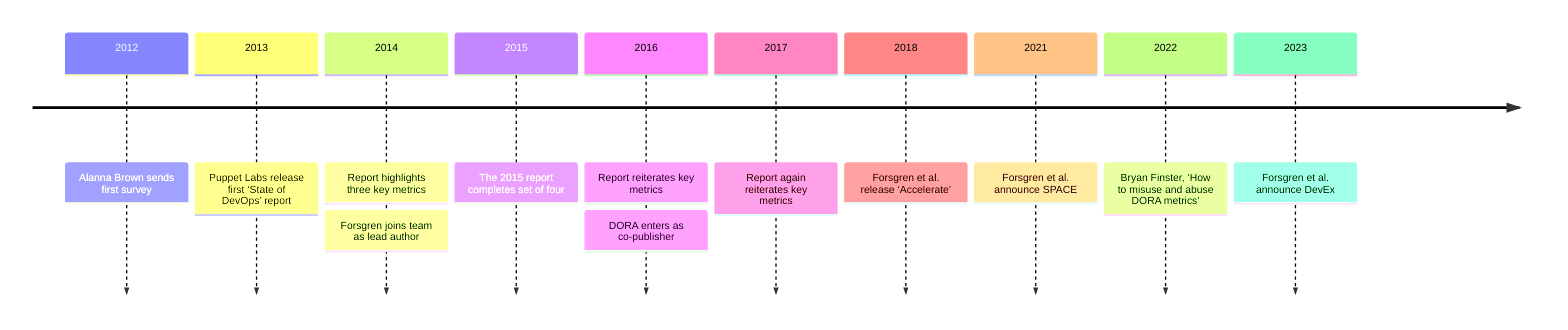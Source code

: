 timeline
    %%title DORA metrics timeline
    %%2009 : First DevOps Days conference
    %%2010 : Jez Humble, ‘Continuous Delivery’
    2012 : Alanna Brown sends first survey 
    2013 : Puppet Labs release first ‘State of DevOps’ report
    2014 : Report highlights three key metrics
         : Forsgren joins team as lead author 
    2015 : The 2015 report completes set of four
    2016 : Report reiterates key metrics
         : DORA enters as co-publisher
    2017 : Report again reiterates key metrics
    2018 : Forsgren et al. release ‘Accelerate’
    2021 : Forsgren et al. announce SPACE
    2022 : Bryan Finster, ‘How to misuse and abuse DORA metrics’
    2023 : Forsgren et al. announce DevEx